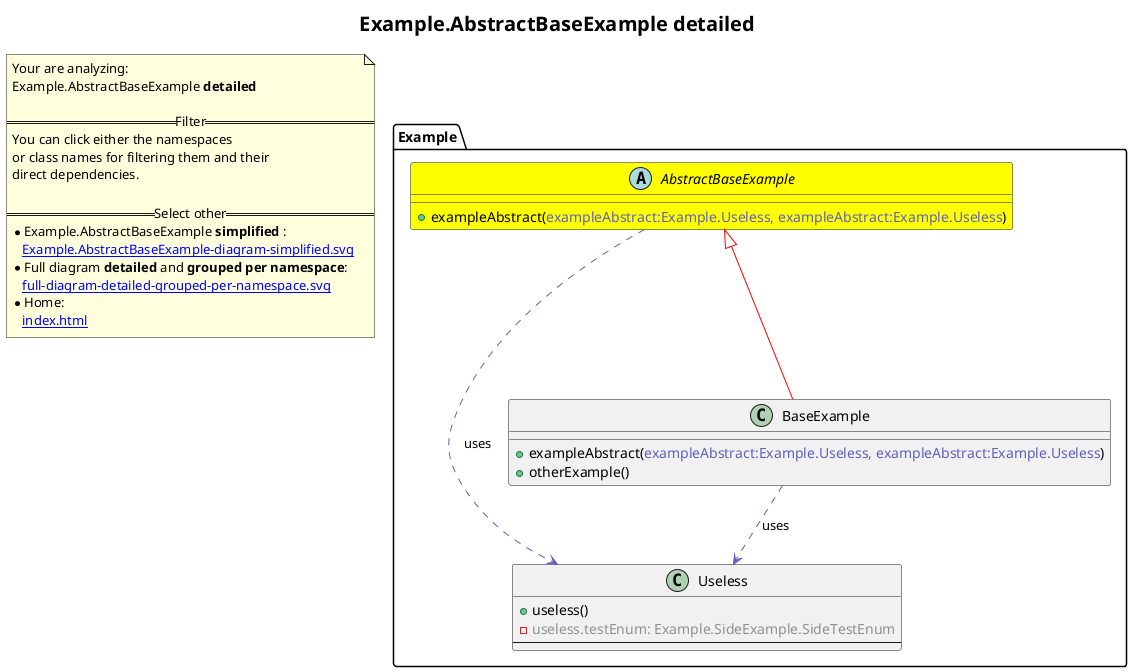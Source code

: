 @startuml
title <size:20>Example.AbstractBaseExample **detailed** </size>
note "Your are analyzing:\nExample.AbstractBaseExample **detailed** \n\n==Filter==\nYou can click either the namespaces \nor class names for filtering them and their\ndirect dependencies.\n\n==Select other==\n* Example.AbstractBaseExample **simplified** :\n   [[Example.AbstractBaseExample-diagram-simplified.svg]]\n* Full diagram **detailed** and **grouped per namespace**:\n   [[full-diagram-detailed-grouped-per-namespace.svg]]\n* Home:\n   [[index.html]]" as FloatingNote
abstract class Example.AbstractBaseExample [[Example.AbstractBaseExample-diagram-detailed.svg]] #yellow {
  + exampleAbstract(<font color="6060BB">exampleAbstract:Example.Useless, exampleAbstract:Example.Useless</font>)
}
class Example.Useless [[Example.Useless-diagram-detailed.svg]]  {
  + useless(<font color="6060BB"></font>)
  - <font color="909090">useless.testEnum: Example.SideExample.SideTestEnum</font>
--
}
class Example.BaseExample [[Example.BaseExample-diagram-detailed.svg]]  {
  + exampleAbstract(<font color="6060BB">exampleAbstract:Example.Useless, exampleAbstract:Example.Useless</font>)
  + otherExample(<font color="6060BB"></font>)
}
 ' *************************************** 
 ' *************************************** 
 ' *************************************** 
' Class relations extracted from namespace:
' Example
Example.AbstractBaseExample .[#6060BB].> Example.Useless  : uses 
Example.AbstractBaseExample <|-[#red]- Example.BaseExample
Example.BaseExample .[#6060BB].> Example.Useless  : uses 
@enduml